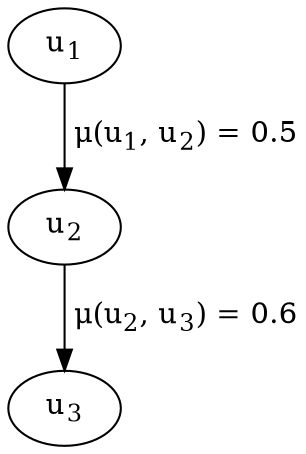 digraph {
	u1 [label=<u<sub>1</sub>>]
	u2 [label=<u<sub>2</sub>>]
	u3 [label=<u<sub>3</sub>>]

	u1 -> u2 [label=<&nbsp;μ(u<sub>1</sub>, u<sub>2</sub>) = 0.5>]
	u2 -> u3 [label=<&nbsp;μ(u<sub>2</sub>, u<sub>3</sub>) = 0.6>]
}
